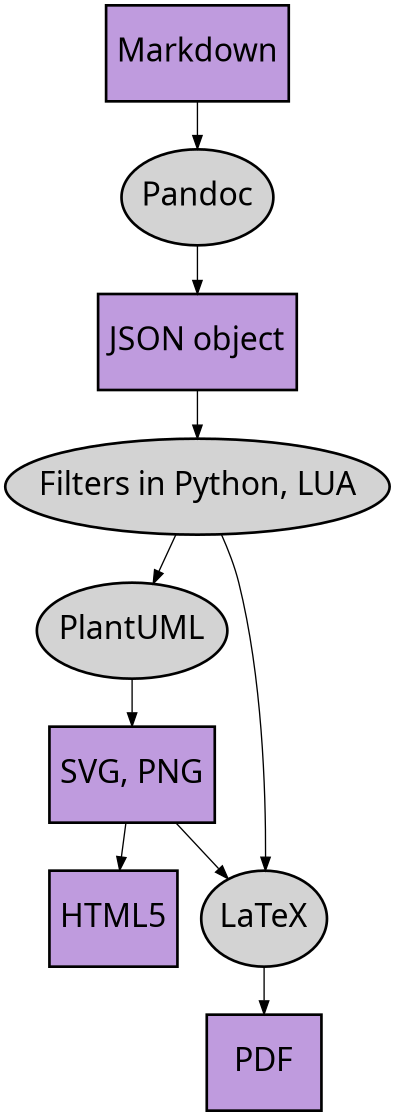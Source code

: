 @startuml
digraph demo {
    graph [
    
    ];
    node [fixedsize=false,
		fontname="Calibri"
		fontsize=24,
		height=1,
		style="filled,setlinewidth(2)",
		width=1.2,
	];
    markdown [label="Markdown", shape="rectangle", fillcolor="#bf9bde"];
    pandoc [label="Pandoc"];
    markdown -> pandoc;
    pandoc -> json;

    json [label="JSON object", shape="record", fillcolor="#bf9bde"];
    filters [label="Filters in Python, LUA"];
    json -> filters
    graph [rank=min];
    plantuml [label="PlantUML"];
    latex [label="LaTeX"];
    images [label="SVG, PNG", shape="rectangle", fillcolor="#bf9bde", ];
    html5 [label="HTML5", shape="rectangle", fillcolor="#bf9bde"];
    pdf [label="PDF", shape="rectangle", fillcolor="#bf9bde"];
    filters -> plantuml;
    filters -> latex;
    plantuml -> images;
    images -> latex;
    images -> html5;
    latex -> pdf;

}
@enduml